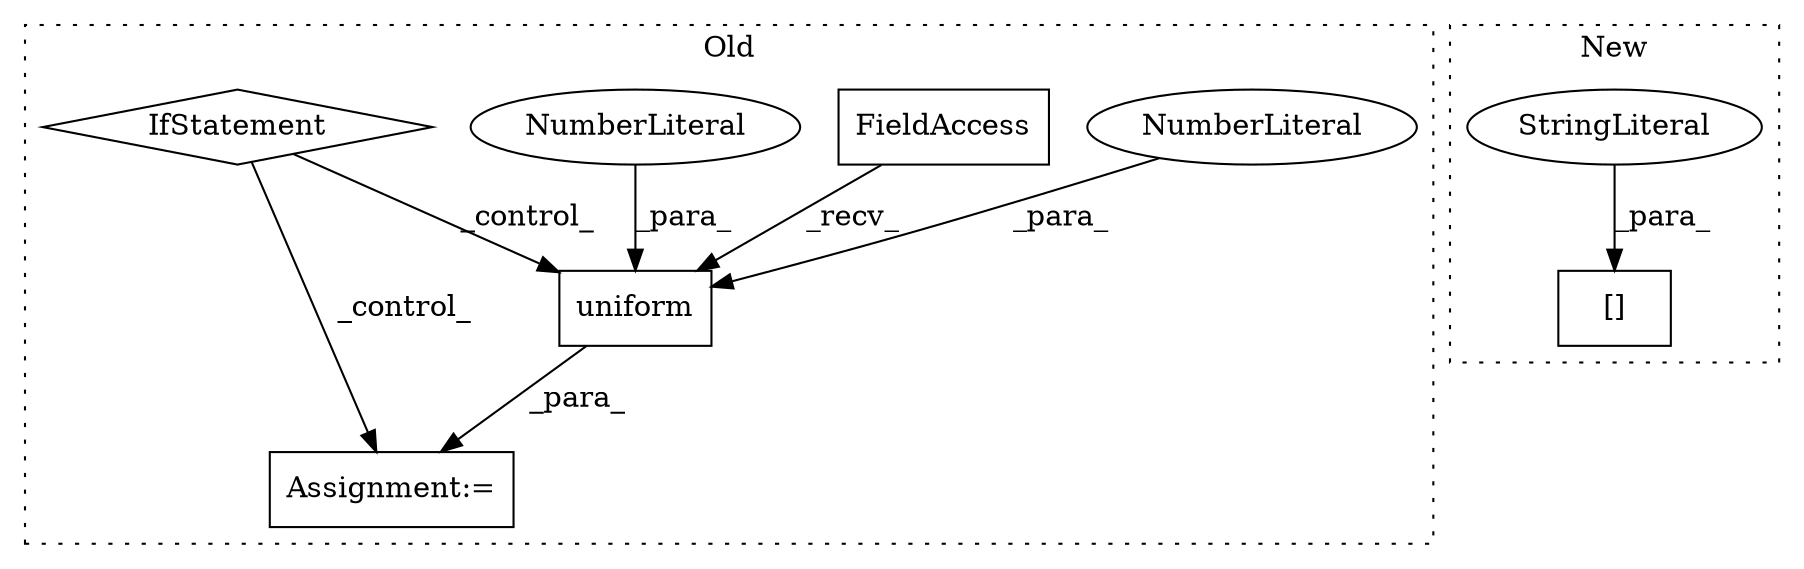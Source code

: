 digraph G {
subgraph cluster0 {
1 [label="uniform" a="32" s="2066,2077" l="8,1" shape="box"];
3 [label="Assignment:=" a="7" s="2055" l="1" shape="box"];
4 [label="FieldAccess" a="22" s="2056" l="9" shape="box"];
5 [label="NumberLiteral" a="34" s="2076" l="1" shape="ellipse"];
6 [label="IfStatement" a="25" s="2022,2040" l="4,2" shape="diamond"];
7 [label="NumberLiteral" a="34" s="2074" l="1" shape="ellipse"];
label = "Old";
style="dotted";
}
subgraph cluster1 {
2 [label="[]" a="2" s="1938,1963" l="7,1" shape="box"];
8 [label="StringLiteral" a="45" s="1945" l="18" shape="ellipse"];
label = "New";
style="dotted";
}
1 -> 3 [label="_para_"];
4 -> 1 [label="_recv_"];
5 -> 1 [label="_para_"];
6 -> 3 [label="_control_"];
6 -> 1 [label="_control_"];
7 -> 1 [label="_para_"];
8 -> 2 [label="_para_"];
}